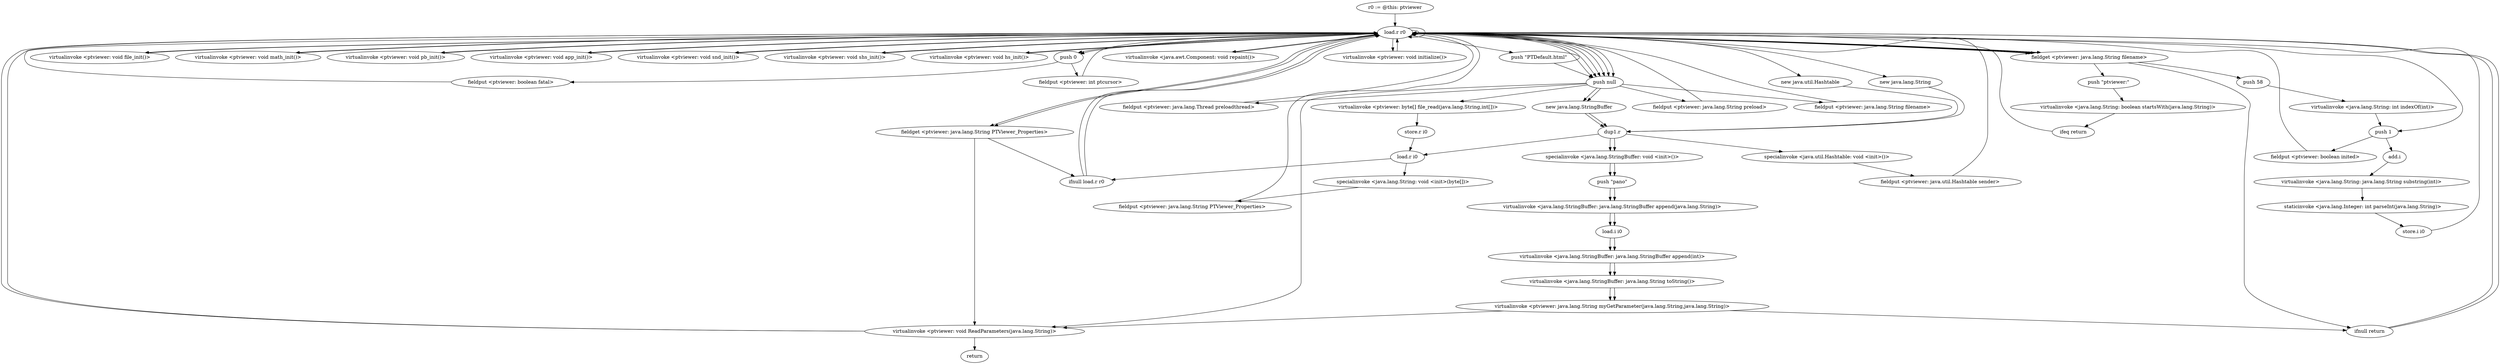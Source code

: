 digraph "" {
    "r0 := @this: ptviewer"
    "load.r r0"
    "r0 := @this: ptviewer"->"load.r r0";
    "push 0"
    "load.r r0"->"push 0";
    "fieldput <ptviewer: boolean fatal>"
    "push 0"->"fieldput <ptviewer: boolean fatal>";
    "fieldput <ptviewer: boolean fatal>"->"load.r r0";
    "push null"
    "load.r r0"->"push null";
    "fieldput <ptviewer: java.lang.Thread preloadthread>"
    "push null"->"fieldput <ptviewer: java.lang.Thread preloadthread>";
    "fieldput <ptviewer: java.lang.Thread preloadthread>"->"load.r r0";
    "load.r r0"->"push null";
    "fieldput <ptviewer: java.lang.String preload>"
    "push null"->"fieldput <ptviewer: java.lang.String preload>";
    "fieldput <ptviewer: java.lang.String preload>"->"load.r r0";
    "load.r r0"->"push 0";
    "fieldput <ptviewer: int ptcursor>"
    "push 0"->"fieldput <ptviewer: int ptcursor>";
    "fieldput <ptviewer: int ptcursor>"->"load.r r0";
    "virtualinvoke <ptviewer: void file_init()>"
    "load.r r0"->"virtualinvoke <ptviewer: void file_init()>";
    "virtualinvoke <ptviewer: void file_init()>"->"load.r r0";
    "virtualinvoke <ptviewer: void math_init()>"
    "load.r r0"->"virtualinvoke <ptviewer: void math_init()>";
    "virtualinvoke <ptviewer: void math_init()>"->"load.r r0";
    "virtualinvoke <ptviewer: void pb_init()>"
    "load.r r0"->"virtualinvoke <ptviewer: void pb_init()>";
    "virtualinvoke <ptviewer: void pb_init()>"->"load.r r0";
    "virtualinvoke <ptviewer: void app_init()>"
    "load.r r0"->"virtualinvoke <ptviewer: void app_init()>";
    "virtualinvoke <ptviewer: void app_init()>"->"load.r r0";
    "virtualinvoke <ptviewer: void snd_init()>"
    "load.r r0"->"virtualinvoke <ptviewer: void snd_init()>";
    "virtualinvoke <ptviewer: void snd_init()>"->"load.r r0";
    "virtualinvoke <ptviewer: void shs_init()>"
    "load.r r0"->"virtualinvoke <ptviewer: void shs_init()>";
    "virtualinvoke <ptviewer: void shs_init()>"->"load.r r0";
    "virtualinvoke <ptviewer: void hs_init()>"
    "load.r r0"->"virtualinvoke <ptviewer: void hs_init()>";
    "virtualinvoke <ptviewer: void hs_init()>"->"load.r r0";
    "new java.util.Hashtable"
    "load.r r0"->"new java.util.Hashtable";
    "dup1.r"
    "new java.util.Hashtable"->"dup1.r";
    "specialinvoke <java.util.Hashtable: void <init>()>"
    "dup1.r"->"specialinvoke <java.util.Hashtable: void <init>()>";
    "fieldput <ptviewer: java.util.Hashtable sender>"
    "specialinvoke <java.util.Hashtable: void <init>()>"->"fieldput <ptviewer: java.util.Hashtable sender>";
    "fieldput <ptviewer: java.util.Hashtable sender>"->"load.r r0";
    "push 1"
    "load.r r0"->"push 1";
    "fieldput <ptviewer: boolean inited>"
    "push 1"->"fieldput <ptviewer: boolean inited>";
    "fieldput <ptviewer: boolean inited>"->"load.r r0";
    "virtualinvoke <java.awt.Component: void repaint()>"
    "load.r r0"->"virtualinvoke <java.awt.Component: void repaint()>";
    "virtualinvoke <java.awt.Component: void repaint()>"->"load.r r0";
    "push \"PTDefault.html\""
    "load.r r0"->"push \"PTDefault.html\"";
    "push \"PTDefault.html\""->"push null";
    "virtualinvoke <ptviewer: byte[] file_read(java.lang.String,int[])>"
    "push null"->"virtualinvoke <ptviewer: byte[] file_read(java.lang.String,int[])>";
    "store.r i0"
    "virtualinvoke <ptviewer: byte[] file_read(java.lang.String,int[])>"->"store.r i0";
    "load.r i0"
    "store.r i0"->"load.r i0";
    "ifnull load.r r0"
    "load.r i0"->"ifnull load.r r0";
    "ifnull load.r r0"->"load.r r0";
    "new java.lang.String"
    "load.r r0"->"new java.lang.String";
    "new java.lang.String"->"dup1.r";
    "dup1.r"->"load.r i0";
    "specialinvoke <java.lang.String: void <init>(byte[])>"
    "load.r i0"->"specialinvoke <java.lang.String: void <init>(byte[])>";
    "fieldput <ptviewer: java.lang.String PTViewer_Properties>"
    "specialinvoke <java.lang.String: void <init>(byte[])>"->"fieldput <ptviewer: java.lang.String PTViewer_Properties>";
    "fieldput <ptviewer: java.lang.String PTViewer_Properties>"->"load.r r0";
    "virtualinvoke <ptviewer: void initialize()>"
    "load.r r0"->"virtualinvoke <ptviewer: void initialize()>";
    "virtualinvoke <ptviewer: void initialize()>"->"load.r r0";
    "fieldget <ptviewer: java.lang.String PTViewer_Properties>"
    "load.r r0"->"fieldget <ptviewer: java.lang.String PTViewer_Properties>";
    "fieldget <ptviewer: java.lang.String PTViewer_Properties>"->"ifnull load.r r0";
    "ifnull load.r r0"->"load.r r0";
    "load.r r0"->"load.r r0";
    "load.r r0"->"fieldget <ptviewer: java.lang.String PTViewer_Properties>";
    "virtualinvoke <ptviewer: void ReadParameters(java.lang.String)>"
    "fieldget <ptviewer: java.lang.String PTViewer_Properties>"->"virtualinvoke <ptviewer: void ReadParameters(java.lang.String)>";
    "virtualinvoke <ptviewer: void ReadParameters(java.lang.String)>"->"load.r r0";
    "load.r r0"->"push null";
    "push null"->"virtualinvoke <ptviewer: void ReadParameters(java.lang.String)>";
    "virtualinvoke <ptviewer: void ReadParameters(java.lang.String)>"->"load.r r0";
    "fieldget <ptviewer: java.lang.String filename>"
    "load.r r0"->"fieldget <ptviewer: java.lang.String filename>";
    "ifnull return"
    "fieldget <ptviewer: java.lang.String filename>"->"ifnull return";
    "ifnull return"->"load.r r0";
    "load.r r0"->"fieldget <ptviewer: java.lang.String filename>";
    "push \"ptviewer:\""
    "fieldget <ptviewer: java.lang.String filename>"->"push \"ptviewer:\"";
    "virtualinvoke <java.lang.String: boolean startsWith(java.lang.String)>"
    "push \"ptviewer:\""->"virtualinvoke <java.lang.String: boolean startsWith(java.lang.String)>";
    "ifeq return"
    "virtualinvoke <java.lang.String: boolean startsWith(java.lang.String)>"->"ifeq return";
    "ifeq return"->"load.r r0";
    "load.r r0"->"fieldget <ptviewer: java.lang.String filename>";
    "fieldget <ptviewer: java.lang.String filename>"->"load.r r0";
    "load.r r0"->"fieldget <ptviewer: java.lang.String filename>";
    "push 58"
    "fieldget <ptviewer: java.lang.String filename>"->"push 58";
    "virtualinvoke <java.lang.String: int indexOf(int)>"
    "push 58"->"virtualinvoke <java.lang.String: int indexOf(int)>";
    "virtualinvoke <java.lang.String: int indexOf(int)>"->"push 1";
    "add.i"
    "push 1"->"add.i";
    "virtualinvoke <java.lang.String: java.lang.String substring(int)>"
    "add.i"->"virtualinvoke <java.lang.String: java.lang.String substring(int)>";
    "staticinvoke <java.lang.Integer: int parseInt(java.lang.String)>"
    "virtualinvoke <java.lang.String: java.lang.String substring(int)>"->"staticinvoke <java.lang.Integer: int parseInt(java.lang.String)>";
    "store.i i0"
    "staticinvoke <java.lang.Integer: int parseInt(java.lang.String)>"->"store.i i0";
    "store.i i0"->"load.r r0";
    "load.r r0"->"push null";
    "new java.lang.StringBuffer"
    "push null"->"new java.lang.StringBuffer";
    "new java.lang.StringBuffer"->"dup1.r";
    "specialinvoke <java.lang.StringBuffer: void <init>()>"
    "dup1.r"->"specialinvoke <java.lang.StringBuffer: void <init>()>";
    "push \"pano\""
    "specialinvoke <java.lang.StringBuffer: void <init>()>"->"push \"pano\"";
    "virtualinvoke <java.lang.StringBuffer: java.lang.StringBuffer append(java.lang.String)>"
    "push \"pano\""->"virtualinvoke <java.lang.StringBuffer: java.lang.StringBuffer append(java.lang.String)>";
    "load.i i0"
    "virtualinvoke <java.lang.StringBuffer: java.lang.StringBuffer append(java.lang.String)>"->"load.i i0";
    "virtualinvoke <java.lang.StringBuffer: java.lang.StringBuffer append(int)>"
    "load.i i0"->"virtualinvoke <java.lang.StringBuffer: java.lang.StringBuffer append(int)>";
    "virtualinvoke <java.lang.StringBuffer: java.lang.String toString()>"
    "virtualinvoke <java.lang.StringBuffer: java.lang.StringBuffer append(int)>"->"virtualinvoke <java.lang.StringBuffer: java.lang.String toString()>";
    "virtualinvoke <ptviewer: java.lang.String myGetParameter(java.lang.String,java.lang.String)>"
    "virtualinvoke <java.lang.StringBuffer: java.lang.String toString()>"->"virtualinvoke <ptviewer: java.lang.String myGetParameter(java.lang.String,java.lang.String)>";
    "virtualinvoke <ptviewer: java.lang.String myGetParameter(java.lang.String,java.lang.String)>"->"ifnull return";
    "ifnull return"->"load.r r0";
    "load.r r0"->"push null";
    "fieldput <ptviewer: java.lang.String filename>"
    "push null"->"fieldput <ptviewer: java.lang.String filename>";
    "fieldput <ptviewer: java.lang.String filename>"->"load.r r0";
    "load.r r0"->"load.r r0";
    "load.r r0"->"push null";
    "push null"->"new java.lang.StringBuffer";
    "new java.lang.StringBuffer"->"dup1.r";
    "dup1.r"->"specialinvoke <java.lang.StringBuffer: void <init>()>";
    "specialinvoke <java.lang.StringBuffer: void <init>()>"->"push \"pano\"";
    "push \"pano\""->"virtualinvoke <java.lang.StringBuffer: java.lang.StringBuffer append(java.lang.String)>";
    "virtualinvoke <java.lang.StringBuffer: java.lang.StringBuffer append(java.lang.String)>"->"load.i i0";
    "load.i i0"->"virtualinvoke <java.lang.StringBuffer: java.lang.StringBuffer append(int)>";
    "virtualinvoke <java.lang.StringBuffer: java.lang.StringBuffer append(int)>"->"virtualinvoke <java.lang.StringBuffer: java.lang.String toString()>";
    "virtualinvoke <java.lang.StringBuffer: java.lang.String toString()>"->"virtualinvoke <ptviewer: java.lang.String myGetParameter(java.lang.String,java.lang.String)>";
    "virtualinvoke <ptviewer: java.lang.String myGetParameter(java.lang.String,java.lang.String)>"->"virtualinvoke <ptviewer: void ReadParameters(java.lang.String)>";
    "return"
    "virtualinvoke <ptviewer: void ReadParameters(java.lang.String)>"->"return";
}
